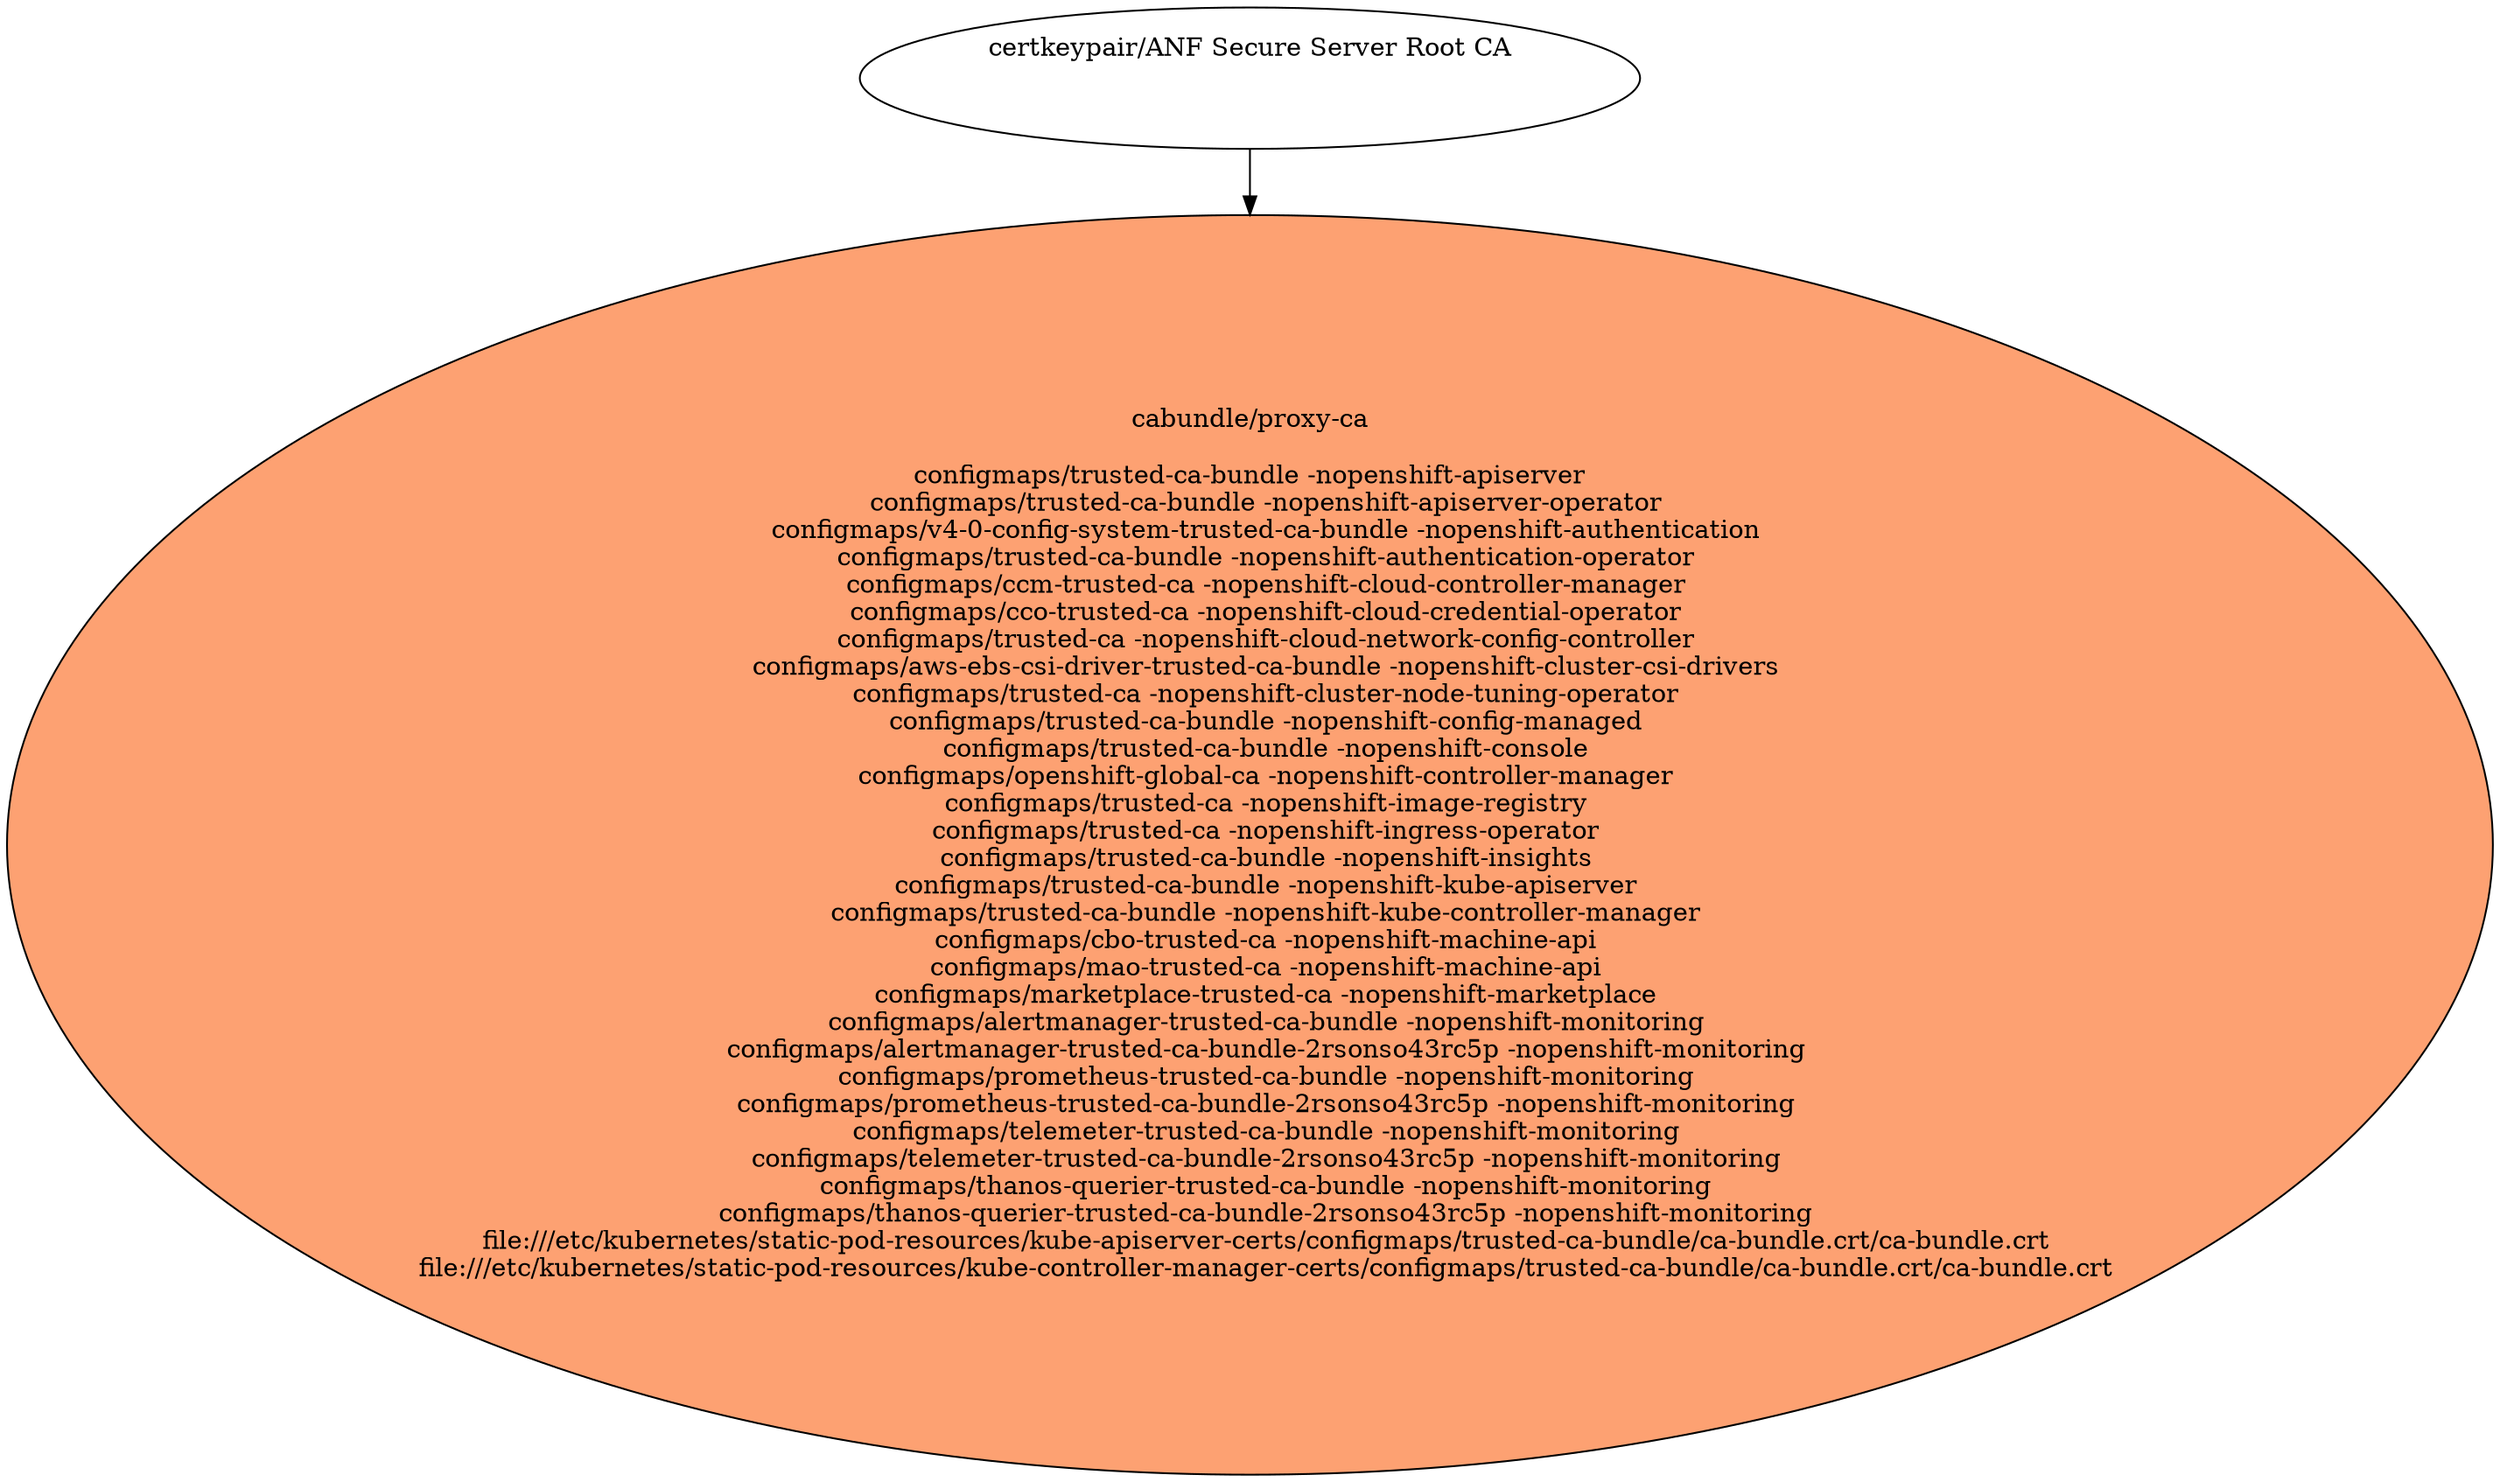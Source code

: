 digraph "Local Certificate" {
  // Node definitions.
  9 [
    label="certkeypair/ANF Secure Server Root CA\n\n\n"
    style=filled
    fillcolor=white
  ];
  16 [
    label="cabundle/proxy-ca\n\nconfigmaps/trusted-ca-bundle -nopenshift-apiserver\n    configmaps/trusted-ca-bundle -nopenshift-apiserver-operator\n    configmaps/v4-0-config-system-trusted-ca-bundle -nopenshift-authentication\n    configmaps/trusted-ca-bundle -nopenshift-authentication-operator\n    configmaps/ccm-trusted-ca -nopenshift-cloud-controller-manager\n    configmaps/cco-trusted-ca -nopenshift-cloud-credential-operator\n    configmaps/trusted-ca -nopenshift-cloud-network-config-controller\n    configmaps/aws-ebs-csi-driver-trusted-ca-bundle -nopenshift-cluster-csi-drivers\n    configmaps/trusted-ca -nopenshift-cluster-node-tuning-operator\n    configmaps/trusted-ca-bundle -nopenshift-config-managed\n    configmaps/trusted-ca-bundle -nopenshift-console\n    configmaps/openshift-global-ca -nopenshift-controller-manager\n    configmaps/trusted-ca -nopenshift-image-registry\n    configmaps/trusted-ca -nopenshift-ingress-operator\n    configmaps/trusted-ca-bundle -nopenshift-insights\n    configmaps/trusted-ca-bundle -nopenshift-kube-apiserver\n    configmaps/trusted-ca-bundle -nopenshift-kube-controller-manager\n    configmaps/cbo-trusted-ca -nopenshift-machine-api\n    configmaps/mao-trusted-ca -nopenshift-machine-api\n    configmaps/marketplace-trusted-ca -nopenshift-marketplace\n    configmaps/alertmanager-trusted-ca-bundle -nopenshift-monitoring\n    configmaps/alertmanager-trusted-ca-bundle-2rsonso43rc5p -nopenshift-monitoring\n    configmaps/prometheus-trusted-ca-bundle -nopenshift-monitoring\n    configmaps/prometheus-trusted-ca-bundle-2rsonso43rc5p -nopenshift-monitoring\n    configmaps/telemeter-trusted-ca-bundle -nopenshift-monitoring\n    configmaps/telemeter-trusted-ca-bundle-2rsonso43rc5p -nopenshift-monitoring\n    configmaps/thanos-querier-trusted-ca-bundle -nopenshift-monitoring\n    configmaps/thanos-querier-trusted-ca-bundle-2rsonso43rc5p -nopenshift-monitoring\n    file:///etc/kubernetes/static-pod-resources/kube-apiserver-certs/configmaps/trusted-ca-bundle/ca-bundle.crt/ca-bundle.crt\n    file:///etc/kubernetes/static-pod-resources/kube-controller-manager-certs/configmaps/trusted-ca-bundle/ca-bundle.crt/ca-bundle.crt\n"
    style=filled
    fillcolor="#fda172"
  ];

  // Edge definitions.
  9 -> 16;
}